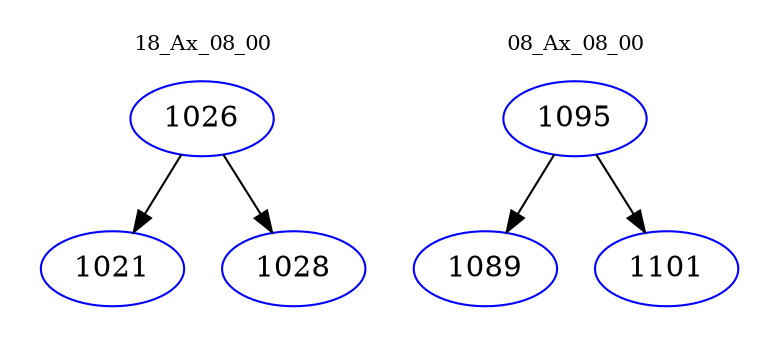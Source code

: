 digraph{
subgraph cluster_0 {
color = white
label = "18_Ax_08_00";
fontsize=10;
T0_1026 [label="1026", color="blue"]
T0_1026 -> T0_1021 [color="black"]
T0_1021 [label="1021", color="blue"]
T0_1026 -> T0_1028 [color="black"]
T0_1028 [label="1028", color="blue"]
}
subgraph cluster_1 {
color = white
label = "08_Ax_08_00";
fontsize=10;
T1_1095 [label="1095", color="blue"]
T1_1095 -> T1_1089 [color="black"]
T1_1089 [label="1089", color="blue"]
T1_1095 -> T1_1101 [color="black"]
T1_1101 [label="1101", color="blue"]
}
}
